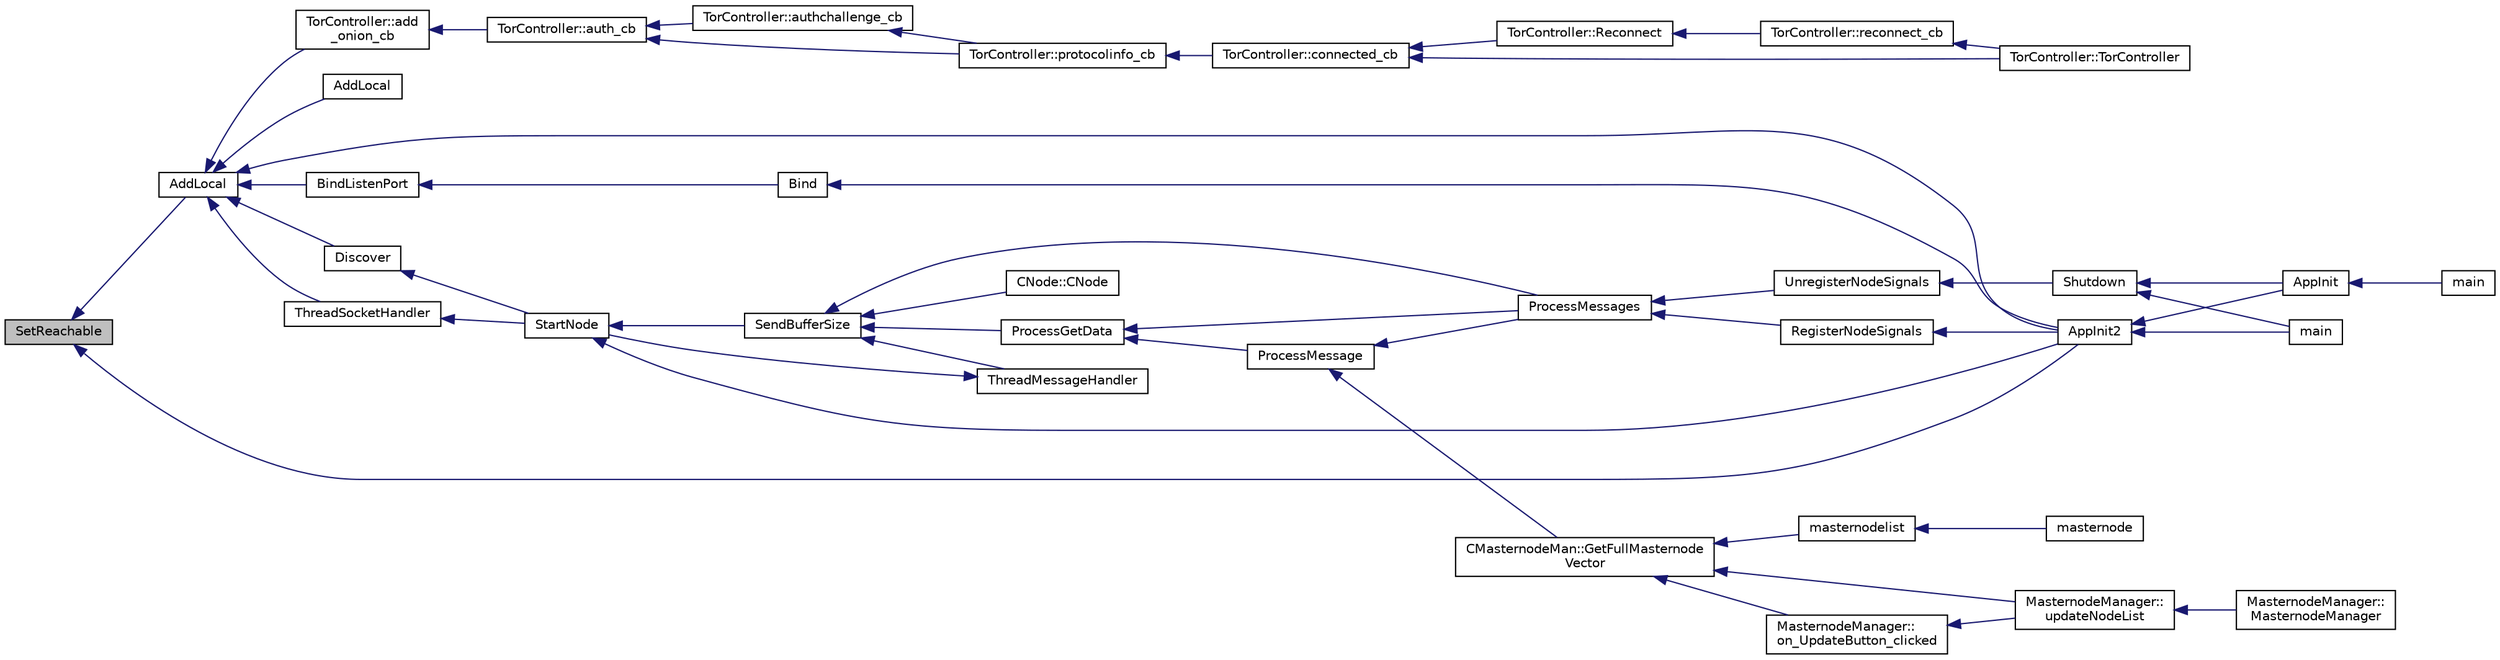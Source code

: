 digraph "SetReachable"
{
  edge [fontname="Helvetica",fontsize="10",labelfontname="Helvetica",labelfontsize="10"];
  node [fontname="Helvetica",fontsize="10",shape=record];
  rankdir="LR";
  Node1317 [label="SetReachable",height=0.2,width=0.4,color="black", fillcolor="grey75", style="filled", fontcolor="black"];
  Node1317 -> Node1318 [dir="back",color="midnightblue",fontsize="10",style="solid",fontname="Helvetica"];
  Node1318 [label="AppInit2",height=0.2,width=0.4,color="black", fillcolor="white", style="filled",URL="$d8/dc0/init_8h.html#a1a4c1bfbf6ba1db77e988b89b9cadfd3",tooltip="Initialize ion. "];
  Node1318 -> Node1319 [dir="back",color="midnightblue",fontsize="10",style="solid",fontname="Helvetica"];
  Node1319 [label="AppInit",height=0.2,width=0.4,color="black", fillcolor="white", style="filled",URL="$d4/d35/iond_8cpp.html#ac59316b767e6984e1285f0531275286b"];
  Node1319 -> Node1320 [dir="back",color="midnightblue",fontsize="10",style="solid",fontname="Helvetica"];
  Node1320 [label="main",height=0.2,width=0.4,color="black", fillcolor="white", style="filled",URL="$d4/d35/iond_8cpp.html#a0ddf1224851353fc92bfbff6f499fa97"];
  Node1318 -> Node1321 [dir="back",color="midnightblue",fontsize="10",style="solid",fontname="Helvetica"];
  Node1321 [label="main",height=0.2,width=0.4,color="black", fillcolor="white", style="filled",URL="$d5/d2d/ion_8cpp.html#a0ddf1224851353fc92bfbff6f499fa97"];
  Node1317 -> Node1322 [dir="back",color="midnightblue",fontsize="10",style="solid",fontname="Helvetica"];
  Node1322 [label="AddLocal",height=0.2,width=0.4,color="black", fillcolor="white", style="filled",URL="$d7/d97/net_8h.html#a337d6af198a6b0d75f830e56da9b91e9"];
  Node1322 -> Node1318 [dir="back",color="midnightblue",fontsize="10",style="solid",fontname="Helvetica"];
  Node1322 -> Node1323 [dir="back",color="midnightblue",fontsize="10",style="solid",fontname="Helvetica"];
  Node1323 [label="AddLocal",height=0.2,width=0.4,color="black", fillcolor="white", style="filled",URL="$d7/d97/net_8h.html#abda4e8f87772f9a9d9d8f52a93791ffc"];
  Node1322 -> Node1324 [dir="back",color="midnightblue",fontsize="10",style="solid",fontname="Helvetica"];
  Node1324 [label="ThreadSocketHandler",height=0.2,width=0.4,color="black", fillcolor="white", style="filled",URL="$dd/d84/net_8cpp.html#aa1111c12121e039bbd8eedb556e4514a"];
  Node1324 -> Node1325 [dir="back",color="midnightblue",fontsize="10",style="solid",fontname="Helvetica"];
  Node1325 [label="StartNode",height=0.2,width=0.4,color="black", fillcolor="white", style="filled",URL="$d7/d97/net_8h.html#a9396d8054e8f74959e9391871aaddde0"];
  Node1325 -> Node1318 [dir="back",color="midnightblue",fontsize="10",style="solid",fontname="Helvetica"];
  Node1325 -> Node1326 [dir="back",color="midnightblue",fontsize="10",style="solid",fontname="Helvetica"];
  Node1326 [label="SendBufferSize",height=0.2,width=0.4,color="black", fillcolor="white", style="filled",URL="$d7/d97/net_8h.html#a13f289d6233bd32b78a38793f76bdccb"];
  Node1326 -> Node1327 [dir="back",color="midnightblue",fontsize="10",style="solid",fontname="Helvetica"];
  Node1327 [label="ProcessGetData",height=0.2,width=0.4,color="black", fillcolor="white", style="filled",URL="$df/d0a/main_8cpp.html#a3be415b83ecfe1f4215e0bd28c3b1eec"];
  Node1327 -> Node1328 [dir="back",color="midnightblue",fontsize="10",style="solid",fontname="Helvetica"];
  Node1328 [label="ProcessMessage",height=0.2,width=0.4,color="black", fillcolor="white", style="filled",URL="$df/d0a/main_8cpp.html#a8ba92b1a4bce3c835e887a9073d17d8e"];
  Node1328 -> Node1329 [dir="back",color="midnightblue",fontsize="10",style="solid",fontname="Helvetica"];
  Node1329 [label="ProcessMessages",height=0.2,width=0.4,color="black", fillcolor="white", style="filled",URL="$d4/dbf/main_8h.html#a196f9318f02448b85b28d612698934fd"];
  Node1329 -> Node1330 [dir="back",color="midnightblue",fontsize="10",style="solid",fontname="Helvetica"];
  Node1330 [label="RegisterNodeSignals",height=0.2,width=0.4,color="black", fillcolor="white", style="filled",URL="$d4/dbf/main_8h.html#ab02615ff65f91d69f8d786ec900baa8a",tooltip="Register with a network node to receive its signals. "];
  Node1330 -> Node1318 [dir="back",color="midnightblue",fontsize="10",style="solid",fontname="Helvetica"];
  Node1329 -> Node1331 [dir="back",color="midnightblue",fontsize="10",style="solid",fontname="Helvetica"];
  Node1331 [label="UnregisterNodeSignals",height=0.2,width=0.4,color="black", fillcolor="white", style="filled",URL="$d4/dbf/main_8h.html#a3ef0cc6e9d9d6435ee2a5569244d6ebd",tooltip="Unregister a network node. "];
  Node1331 -> Node1332 [dir="back",color="midnightblue",fontsize="10",style="solid",fontname="Helvetica"];
  Node1332 [label="Shutdown",height=0.2,width=0.4,color="black", fillcolor="white", style="filled",URL="$d8/dc0/init_8h.html#ac5f038c2b480cf9ef5e19e3eba8dbaf9"];
  Node1332 -> Node1319 [dir="back",color="midnightblue",fontsize="10",style="solid",fontname="Helvetica"];
  Node1332 -> Node1321 [dir="back",color="midnightblue",fontsize="10",style="solid",fontname="Helvetica"];
  Node1328 -> Node1333 [dir="back",color="midnightblue",fontsize="10",style="solid",fontname="Helvetica"];
  Node1333 [label="CMasternodeMan::GetFullMasternode\lVector",height=0.2,width=0.4,color="black", fillcolor="white", style="filled",URL="$dc/d6b/class_c_masternode_man.html#ab39e213a7601e1bef2eba1d5d63206f5"];
  Node1333 -> Node1334 [dir="back",color="midnightblue",fontsize="10",style="solid",fontname="Helvetica"];
  Node1334 [label="MasternodeManager::\lupdateNodeList",height=0.2,width=0.4,color="black", fillcolor="white", style="filled",URL="$d9/d70/class_masternode_manager.html#a5485a8bd6ccf673027165cc1207dfae9"];
  Node1334 -> Node1335 [dir="back",color="midnightblue",fontsize="10",style="solid",fontname="Helvetica"];
  Node1335 [label="MasternodeManager::\lMasternodeManager",height=0.2,width=0.4,color="black", fillcolor="white", style="filled",URL="$d9/d70/class_masternode_manager.html#ad18cb99065e056e6b791e2356de826bf"];
  Node1333 -> Node1336 [dir="back",color="midnightblue",fontsize="10",style="solid",fontname="Helvetica"];
  Node1336 [label="MasternodeManager::\lon_UpdateButton_clicked",height=0.2,width=0.4,color="black", fillcolor="white", style="filled",URL="$d9/d70/class_masternode_manager.html#ae8d07b4d869e3eb09fe1be445eff0430"];
  Node1336 -> Node1334 [dir="back",color="midnightblue",fontsize="10",style="solid",fontname="Helvetica"];
  Node1333 -> Node1337 [dir="back",color="midnightblue",fontsize="10",style="solid",fontname="Helvetica"];
  Node1337 [label="masternodelist",height=0.2,width=0.4,color="black", fillcolor="white", style="filled",URL="$d5/d6b/rpcstashedsend_8cpp.html#a3a7ed7e37f21eb2912afc6e776f7236c"];
  Node1337 -> Node1338 [dir="back",color="midnightblue",fontsize="10",style="solid",fontname="Helvetica"];
  Node1338 [label="masternode",height=0.2,width=0.4,color="black", fillcolor="white", style="filled",URL="$d5/d6b/rpcstashedsend_8cpp.html#a30609e443aeb47c29ed0878d16b1b5e1"];
  Node1327 -> Node1329 [dir="back",color="midnightblue",fontsize="10",style="solid",fontname="Helvetica"];
  Node1326 -> Node1329 [dir="back",color="midnightblue",fontsize="10",style="solid",fontname="Helvetica"];
  Node1326 -> Node1339 [dir="back",color="midnightblue",fontsize="10",style="solid",fontname="Helvetica"];
  Node1339 [label="ThreadMessageHandler",height=0.2,width=0.4,color="black", fillcolor="white", style="filled",URL="$dd/d84/net_8cpp.html#a379b0d3521bdd62ac296f219d70c4e30"];
  Node1339 -> Node1325 [dir="back",color="midnightblue",fontsize="10",style="solid",fontname="Helvetica"];
  Node1326 -> Node1340 [dir="back",color="midnightblue",fontsize="10",style="solid",fontname="Helvetica"];
  Node1340 [label="CNode::CNode",height=0.2,width=0.4,color="black", fillcolor="white", style="filled",URL="$d1/d64/class_c_node.html#a51556705550511146245b9fb2fec09c1"];
  Node1322 -> Node1341 [dir="back",color="midnightblue",fontsize="10",style="solid",fontname="Helvetica"];
  Node1341 [label="BindListenPort",height=0.2,width=0.4,color="black", fillcolor="white", style="filled",URL="$dd/d84/net_8cpp.html#a0c8010ad96acff7cca6aca684ec42b71"];
  Node1341 -> Node1342 [dir="back",color="midnightblue",fontsize="10",style="solid",fontname="Helvetica"];
  Node1342 [label="Bind",height=0.2,width=0.4,color="black", fillcolor="white", style="filled",URL="$d0/dc9/init_8cpp.html#a9a9b0573392f737da5951ceef838bb49"];
  Node1342 -> Node1318 [dir="back",color="midnightblue",fontsize="10",style="solid",fontname="Helvetica"];
  Node1322 -> Node1343 [dir="back",color="midnightblue",fontsize="10",style="solid",fontname="Helvetica"];
  Node1343 [label="Discover",height=0.2,width=0.4,color="black", fillcolor="white", style="filled",URL="$dd/d84/net_8cpp.html#a048eb0919e57aa88134e1afad7ee1ecb"];
  Node1343 -> Node1325 [dir="back",color="midnightblue",fontsize="10",style="solid",fontname="Helvetica"];
  Node1322 -> Node1344 [dir="back",color="midnightblue",fontsize="10",style="solid",fontname="Helvetica"];
  Node1344 [label="TorController::add\l_onion_cb",height=0.2,width=0.4,color="black", fillcolor="white", style="filled",URL="$da/dd9/class_tor_controller.html#a78b762c14a006b2f509261a95963ff67",tooltip="Callback for ADD_ONION result. "];
  Node1344 -> Node1345 [dir="back",color="midnightblue",fontsize="10",style="solid",fontname="Helvetica"];
  Node1345 [label="TorController::auth_cb",height=0.2,width=0.4,color="black", fillcolor="white", style="filled",URL="$da/dd9/class_tor_controller.html#ae36bc33cb3088384517c68f71e9944ce",tooltip="Callback for AUTHENTICATE result. "];
  Node1345 -> Node1346 [dir="back",color="midnightblue",fontsize="10",style="solid",fontname="Helvetica"];
  Node1346 [label="TorController::authchallenge_cb",height=0.2,width=0.4,color="black", fillcolor="white", style="filled",URL="$da/dd9/class_tor_controller.html#a86f1396b9f242183ffe777e0951eb997",tooltip="Callback for AUTHCHALLENGE result. "];
  Node1346 -> Node1347 [dir="back",color="midnightblue",fontsize="10",style="solid",fontname="Helvetica"];
  Node1347 [label="TorController::protocolinfo_cb",height=0.2,width=0.4,color="black", fillcolor="white", style="filled",URL="$da/dd9/class_tor_controller.html#aee36fcd1cd60d7f4eb007d909894b1c3",tooltip="Callback for PROTOCOLINFO result. "];
  Node1347 -> Node1348 [dir="back",color="midnightblue",fontsize="10",style="solid",fontname="Helvetica"];
  Node1348 [label="TorController::connected_cb",height=0.2,width=0.4,color="black", fillcolor="white", style="filled",URL="$da/dd9/class_tor_controller.html#a59d56a1525a08235b07dd9eadbae0d1f",tooltip="Callback after successful connection. "];
  Node1348 -> Node1349 [dir="back",color="midnightblue",fontsize="10",style="solid",fontname="Helvetica"];
  Node1349 [label="TorController::TorController",height=0.2,width=0.4,color="black", fillcolor="white", style="filled",URL="$da/dd9/class_tor_controller.html#ab38d90df15a9e3f2c6e1f4f24073a64e"];
  Node1348 -> Node1350 [dir="back",color="midnightblue",fontsize="10",style="solid",fontname="Helvetica"];
  Node1350 [label="TorController::Reconnect",height=0.2,width=0.4,color="black", fillcolor="white", style="filled",URL="$da/dd9/class_tor_controller.html#ae5d4304836fce79574ec540c5ada8269",tooltip="Reconnect, after getting disconnected. "];
  Node1350 -> Node1351 [dir="back",color="midnightblue",fontsize="10",style="solid",fontname="Helvetica"];
  Node1351 [label="TorController::reconnect_cb",height=0.2,width=0.4,color="black", fillcolor="white", style="filled",URL="$da/dd9/class_tor_controller.html#a2fa9614b4fa0e24c57f443b3c56f835c",tooltip="Callback for reconnect timer. "];
  Node1351 -> Node1349 [dir="back",color="midnightblue",fontsize="10",style="solid",fontname="Helvetica"];
  Node1345 -> Node1347 [dir="back",color="midnightblue",fontsize="10",style="solid",fontname="Helvetica"];
}
